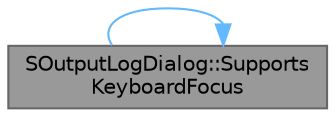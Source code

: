 digraph "SOutputLogDialog::SupportsKeyboardFocus"
{
 // INTERACTIVE_SVG=YES
 // LATEX_PDF_SIZE
  bgcolor="transparent";
  edge [fontname=Helvetica,fontsize=10,labelfontname=Helvetica,labelfontsize=10];
  node [fontname=Helvetica,fontsize=10,shape=box,height=0.2,width=0.4];
  rankdir="LR";
  Node1 [id="Node000001",label="SOutputLogDialog::Supports\lKeyboardFocus",height=0.2,width=0.4,color="gray40", fillcolor="grey60", style="filled", fontcolor="black",tooltip="Override the base method to allow for keyboard focus."];
  Node1 -> Node1 [id="edge1_Node000001_Node000001",color="steelblue1",style="solid",tooltip=" "];
}

